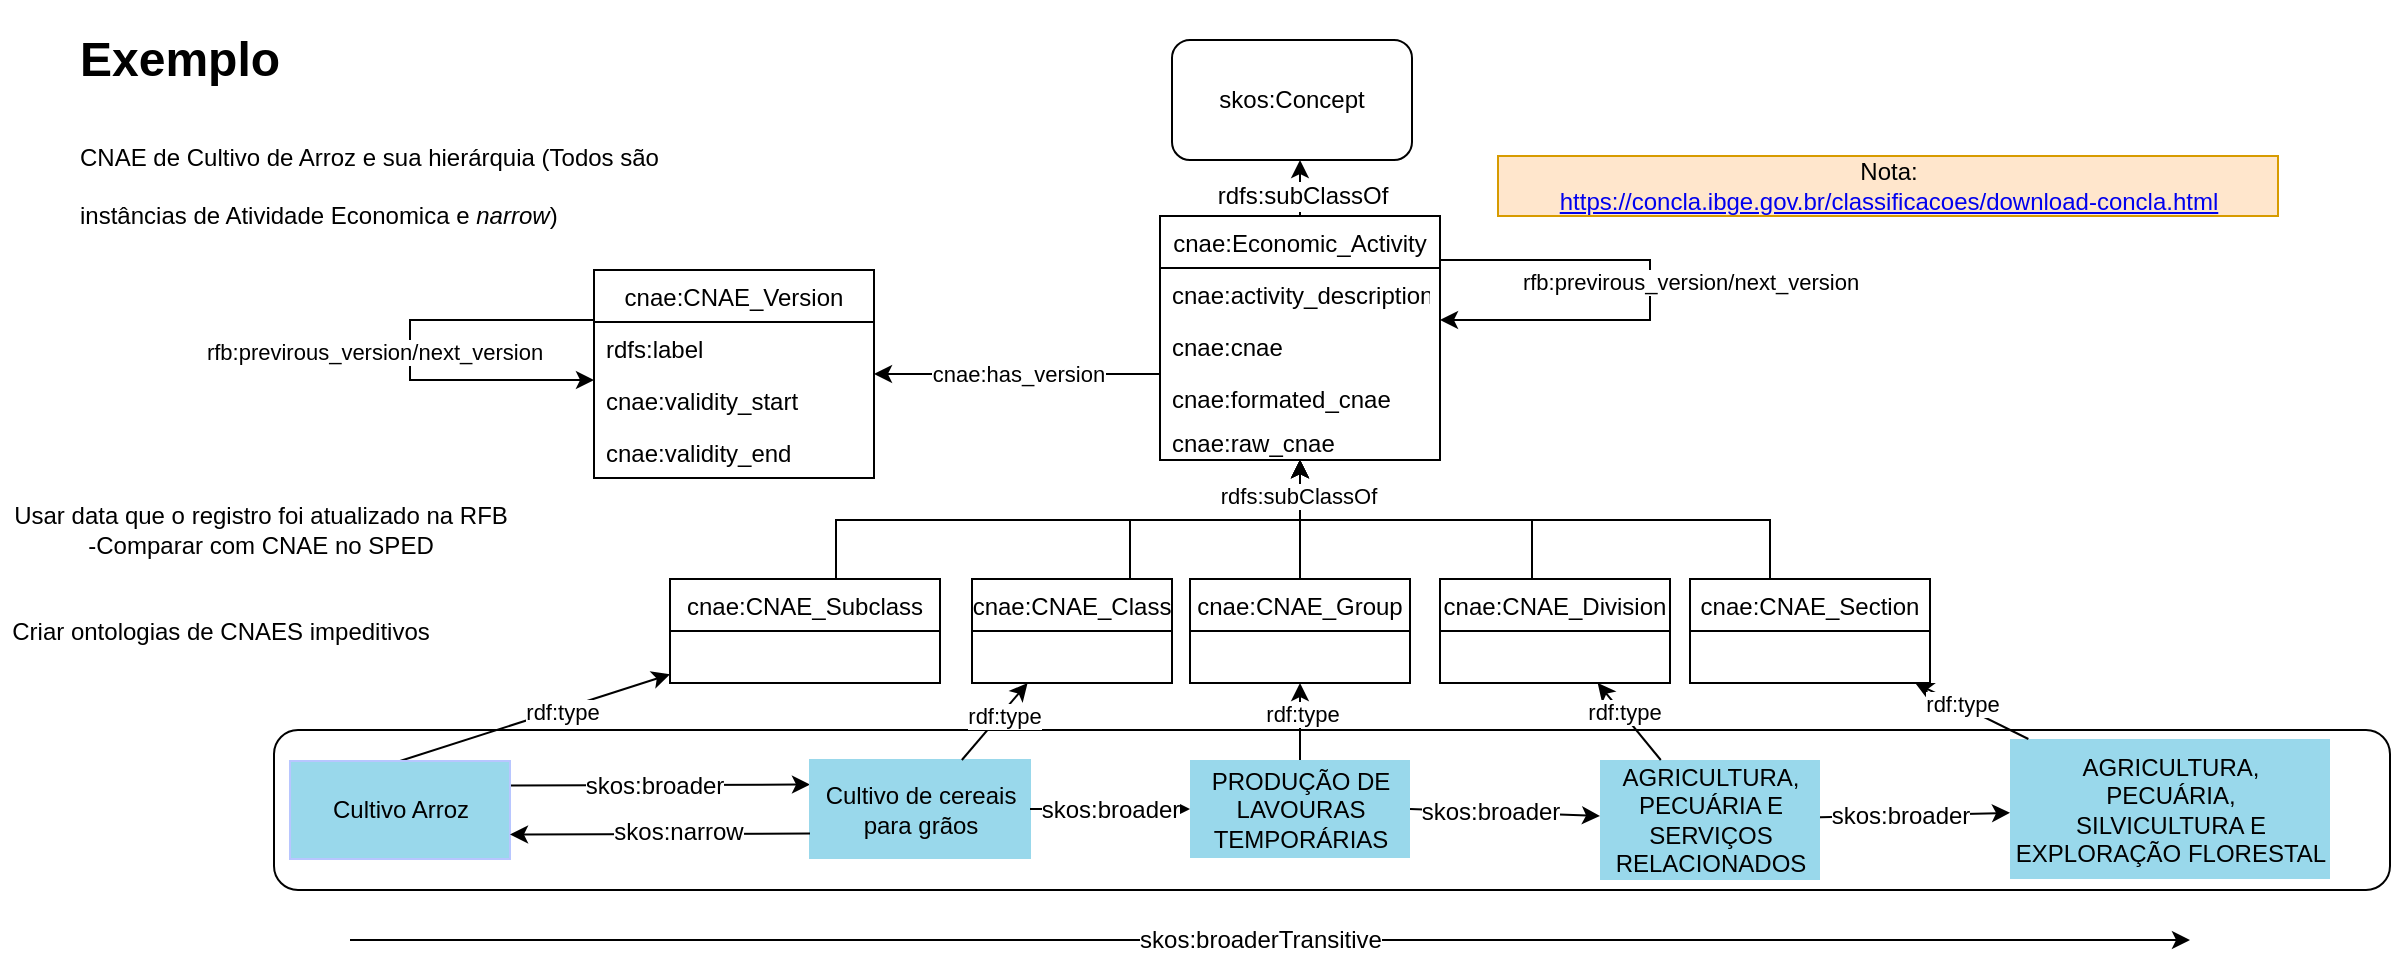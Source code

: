 <mxfile version="13.1.3" type="google"><diagram id="Sc8kBxWDKw5be6QDndy1" name="Page-1"><mxGraphModel dx="281" dy="2826" grid="1" gridSize="10" guides="1" tooltips="1" connect="1" arrows="1" fold="1" page="1" pageScale="1" pageWidth="827" pageHeight="1169" math="0" shadow="0"><root><mxCell id="0"/><mxCell id="1" parent="0"/><mxCell id="JBwfZQlHUTtHvgteG8wi-15" value="rdf:type" style="edgeStyle=orthogonalEdgeStyle;rounded=0;orthogonalLoop=1;jettySize=auto;html=1;fontSize=12;" parent="1" edge="1"><mxGeometry x="-0.056" relative="1" as="geometry"><Array as="points"><mxPoint x="1180" y="-185"/><mxPoint x="1180" y="-360"/></Array><mxPoint as="offset"/><mxPoint x="1300" y="-185.5" as="sourcePoint"/></mxGeometry></mxCell><mxCell id="JBwfZQlHUTtHvgteG8wi-16" style="edgeStyle=orthogonalEdgeStyle;rounded=0;orthogonalLoop=1;jettySize=auto;html=1;fontSize=12;" parent="1" edge="1"><mxGeometry relative="1" as="geometry"><Array as="points"><mxPoint x="1580" y="-130"/><mxPoint x="1160" y="-130"/><mxPoint x="1160" y="-370"/></Array><mxPoint x="1580" y="-161" as="sourcePoint"/></mxGeometry></mxCell><mxCell id="JBwfZQlHUTtHvgteG8wi-18" style="edgeStyle=orthogonalEdgeStyle;rounded=0;orthogonalLoop=1;jettySize=auto;html=1;fontSize=12;" parent="1" edge="1"><mxGeometry relative="1" as="geometry"><Array as="points"><mxPoint x="1785" y="-110"/><mxPoint x="1140" y="-110"/><mxPoint x="1140" y="-381"/></Array><mxPoint x="1785" y="-161" as="sourcePoint"/></mxGeometry></mxCell><mxCell id="JBwfZQlHUTtHvgteG8wi-20" style="edgeStyle=orthogonalEdgeStyle;rounded=0;orthogonalLoop=1;jettySize=auto;html=1;fontSize=12;" parent="1" edge="1"><mxGeometry relative="1" as="geometry"><Array as="points"><mxPoint x="1990" y="-90"/><mxPoint x="1110" y="-90"/><mxPoint x="1110" y="-394"/></Array><mxPoint x="1990" y="-150" as="sourcePoint"/></mxGeometry></mxCell><mxCell id="y93q0uLFJ4ftit69du5A-1" value="" style="rounded=1;whiteSpace=wrap;html=1;fillColor=#ffffff;" parent="1" vertex="1"><mxGeometry x="1292" y="-985" width="1058" height="80" as="geometry"/></mxCell><mxCell id="y93q0uLFJ4ftit69du5A-14" style="edgeStyle=none;rounded=0;orthogonalLoop=1;jettySize=auto;html=1;exitX=1;exitY=0.25;exitDx=0;exitDy=0;entryX=0;entryY=0.25;entryDx=0;entryDy=0;" parent="1" source="y93q0uLFJ4ftit69du5A-17" target="y93q0uLFJ4ftit69du5A-22" edge="1"><mxGeometry relative="1" as="geometry"/></mxCell><mxCell id="y93q0uLFJ4ftit69du5A-15" value="skos:broader" style="text;html=1;align=center;verticalAlign=middle;resizable=0;points=[];labelBackgroundColor=#ffffff;" parent="y93q0uLFJ4ftit69du5A-14" vertex="1" connectable="0"><mxGeometry x="-0.356" relative="1" as="geometry"><mxPoint x="23" as="offset"/></mxGeometry></mxCell><mxCell id="y93q0uLFJ4ftit69du5A-92" style="rounded=0;orthogonalLoop=1;jettySize=auto;html=1;exitX=0.5;exitY=0;exitDx=0;exitDy=0;" parent="1" source="y93q0uLFJ4ftit69du5A-17" target="y93q0uLFJ4ftit69du5A-45" edge="1"><mxGeometry relative="1" as="geometry"/></mxCell><mxCell id="y93q0uLFJ4ftit69du5A-93" value="rdf:type" style="edgeLabel;html=1;align=center;verticalAlign=middle;resizable=0;points=[];" parent="y93q0uLFJ4ftit69du5A-92" vertex="1" connectable="0"><mxGeometry x="0.196" y="-1" relative="1" as="geometry"><mxPoint as="offset"/></mxGeometry></mxCell><mxCell id="y93q0uLFJ4ftit69du5A-17" value="Cultivo Arroz" style="html=1;fillColor=#99D8EB;strokeColor=#B8C6FF;" parent="1" vertex="1"><mxGeometry x="1300" y="-969.5" width="110" height="49" as="geometry"/></mxCell><mxCell id="y93q0uLFJ4ftit69du5A-22" value="Cultivo de cereais&lt;br&gt;para grãos" style="html=1;fillColor=#99D8EB;strokeColor=#99D8EB;" parent="1" vertex="1"><mxGeometry x="1560" y="-970" width="110" height="49" as="geometry"/></mxCell><mxCell id="y93q0uLFJ4ftit69du5A-23" value="Nota:&lt;br&gt;&lt;a href=&quot;https://concla.ibge.gov.br/classificacoes/download-concla.html&quot;&gt;https://concla.ibge.gov.br/classificacoes/download-concla.html&lt;/a&gt;" style="text;html=1;align=center;verticalAlign=middle;resizable=0;points=[];autosize=1;fillColor=#ffe6cc;strokeColor=#d79b00;" parent="1" vertex="1"><mxGeometry x="1904" y="-1272" width="390" height="30" as="geometry"/></mxCell><mxCell id="y93q0uLFJ4ftit69du5A-24" style="edgeStyle=none;rounded=0;orthogonalLoop=1;jettySize=auto;html=1;exitX=1;exitY=0.5;exitDx=0;exitDy=0;" parent="1" source="y93q0uLFJ4ftit69du5A-28" target="y93q0uLFJ4ftit69du5A-31" edge="1"><mxGeometry relative="1" as="geometry"/></mxCell><mxCell id="y93q0uLFJ4ftit69du5A-25" value="skos:broader" style="text;html=1;align=center;verticalAlign=middle;resizable=0;points=[];labelBackgroundColor=#ffffff;" parent="y93q0uLFJ4ftit69du5A-24" vertex="1" connectable="0"><mxGeometry x="-0.356" relative="1" as="geometry"><mxPoint x="9" as="offset"/></mxGeometry></mxCell><mxCell id="y93q0uLFJ4ftit69du5A-28" value="PRODUÇÃO DE &lt;br&gt;LAVOURAS &lt;br&gt;TEMPORÁRIAS" style="html=1;fillColor=#99D8EB;strokeColor=none;" parent="1" vertex="1"><mxGeometry x="1750" y="-970" width="110" height="49" as="geometry"/></mxCell><mxCell id="y93q0uLFJ4ftit69du5A-31" value="AGRICULTURA, &lt;br&gt;PECUÁRIA E &lt;br&gt;SERVIÇOS &lt;br&gt;RELACIONADOS" style="html=1;fillColor=#99D8EB;strokeColor=none;" parent="1" vertex="1"><mxGeometry x="1955" y="-970" width="110" height="60" as="geometry"/></mxCell><mxCell id="y93q0uLFJ4ftit69du5A-36" style="edgeStyle=none;rounded=0;orthogonalLoop=1;jettySize=auto;html=1;" parent="1" source="y93q0uLFJ4ftit69du5A-22" target="y93q0uLFJ4ftit69du5A-28" edge="1"><mxGeometry relative="1" as="geometry"><mxPoint x="1450" y="-860" as="sourcePoint"/><mxPoint x="1555" y="-935.5" as="targetPoint"/></mxGeometry></mxCell><mxCell id="y93q0uLFJ4ftit69du5A-37" value="skos:broader" style="text;html=1;align=center;verticalAlign=middle;resizable=0;points=[];labelBackgroundColor=#ffffff;" parent="y93q0uLFJ4ftit69du5A-36" vertex="1" connectable="0"><mxGeometry x="-0.356" relative="1" as="geometry"><mxPoint x="14" as="offset"/></mxGeometry></mxCell><mxCell id="y93q0uLFJ4ftit69du5A-38" style="edgeStyle=none;rounded=0;orthogonalLoop=1;jettySize=auto;html=1;" parent="1" source="y93q0uLFJ4ftit69du5A-31" target="y93q0uLFJ4ftit69du5A-42" edge="1"><mxGeometry relative="1" as="geometry"><mxPoint x="2080" y="-945.5" as="sourcePoint"/></mxGeometry></mxCell><mxCell id="y93q0uLFJ4ftit69du5A-39" value="skos:broader" style="text;html=1;align=center;verticalAlign=middle;resizable=0;points=[];labelBackgroundColor=#ffffff;" parent="y93q0uLFJ4ftit69du5A-38" vertex="1" connectable="0"><mxGeometry x="-0.356" relative="1" as="geometry"><mxPoint x="9" as="offset"/></mxGeometry></mxCell><mxCell id="y93q0uLFJ4ftit69du5A-42" value="AGRICULTURA, &lt;br&gt;PECUÁRIA, &lt;br&gt;SILVICULTURA E &lt;br&gt;EXPLORAÇÃO FLORESTAL" style="html=1;fillColor=#99D8EB;strokeColor=none;" parent="1" vertex="1"><mxGeometry x="2160" y="-980.5" width="160" height="70" as="geometry"/></mxCell><mxCell id="y93q0uLFJ4ftit69du5A-47" style="edgeStyle=none;rounded=0;orthogonalLoop=1;jettySize=auto;html=1;entryX=1;entryY=0.75;entryDx=0;entryDy=0;exitX=0;exitY=0.75;exitDx=0;exitDy=0;" parent="1" source="y93q0uLFJ4ftit69du5A-22" target="y93q0uLFJ4ftit69du5A-17" edge="1"><mxGeometry relative="1" as="geometry"><mxPoint x="1440" y="-935.5" as="sourcePoint"/><mxPoint x="1490" y="-870" as="targetPoint"/></mxGeometry></mxCell><mxCell id="y93q0uLFJ4ftit69du5A-48" value="skos:narrow" style="text;html=1;align=center;verticalAlign=middle;resizable=0;points=[];labelBackgroundColor=#ffffff;" parent="y93q0uLFJ4ftit69du5A-47" vertex="1" connectable="0"><mxGeometry x="-0.356" relative="1" as="geometry"><mxPoint x="-18" y="-0.75" as="offset"/></mxGeometry></mxCell><mxCell id="y93q0uLFJ4ftit69du5A-52" value="&lt;h1&gt;&lt;span&gt;Exemplo&lt;/span&gt;&lt;/h1&gt;&lt;h1&gt;&lt;span style=&quot;font-size: 12px ; font-weight: normal&quot;&gt;CNAE de Cultivo de Arroz e sua hierárquia (Todos são instâncias de Atividade Economica e &lt;i&gt;narrow&lt;/i&gt;)&lt;/span&gt;&lt;br&gt;&lt;/h1&gt;" style="text;html=1;strokeColor=none;fillColor=none;spacing=5;spacingTop=-20;whiteSpace=wrap;overflow=hidden;rounded=0;" parent="1" vertex="1"><mxGeometry x="1189.5" y="-1340" width="345" height="118" as="geometry"/></mxCell><mxCell id="y93q0uLFJ4ftit69du5A-53" value="skos:Concept" style="rounded=1;whiteSpace=wrap;html=1;fillColor=#ffffff;" parent="1" vertex="1"><mxGeometry x="1741" y="-1330" width="120" height="60" as="geometry"/></mxCell><mxCell id="y93q0uLFJ4ftit69du5A-66" style="edgeStyle=orthogonalEdgeStyle;rounded=0;orthogonalLoop=1;jettySize=auto;html=1;" parent="1" source="y93q0uLFJ4ftit69du5A-73" target="y93q0uLFJ4ftit69du5A-68" edge="1"><mxGeometry relative="1" as="geometry"><Array as="points"><mxPoint x="1650" y="-1163"/><mxPoint x="1650" y="-1163"/></Array></mxGeometry></mxCell><mxCell id="y93q0uLFJ4ftit69du5A-67" value="cnae:has_version" style="edgeLabel;html=1;align=center;verticalAlign=middle;resizable=0;points=[];" parent="y93q0uLFJ4ftit69du5A-66" vertex="1" connectable="0"><mxGeometry x="0.2" y="1" relative="1" as="geometry"><mxPoint x="15" y="-1" as="offset"/></mxGeometry></mxCell><mxCell id="y93q0uLFJ4ftit69du5A-72" value="Usar data que o registro foi atualizado na RFB&lt;br&gt;-Comparar com CNAE no SPED" style="text;html=1;align=center;verticalAlign=middle;resizable=0;points=[];autosize=1;" parent="1" vertex="1"><mxGeometry x="1155" y="-1100" width="260" height="30" as="geometry"/></mxCell><mxCell id="y93q0uLFJ4ftit69du5A-77" value="Criar ontologias de CNAES impeditivos" style="text;html=1;align=center;verticalAlign=middle;resizable=0;points=[];autosize=1;" parent="1" vertex="1"><mxGeometry x="1155" y="-1044.48" width="220" height="20" as="geometry"/></mxCell><mxCell id="y93q0uLFJ4ftit69du5A-78" style="edgeStyle=orthogonalEdgeStyle;rounded=0;orthogonalLoop=1;jettySize=auto;html=1;" parent="1" source="y93q0uLFJ4ftit69du5A-68" target="y93q0uLFJ4ftit69du5A-68" edge="1"><mxGeometry relative="1" as="geometry"><Array as="points"><mxPoint x="1360" y="-1190"/><mxPoint x="1360" y="-1160"/></Array></mxGeometry></mxCell><mxCell id="y93q0uLFJ4ftit69du5A-79" value="rfb:previrous_version/next_version" style="edgeLabel;html=1;align=center;verticalAlign=middle;resizable=0;points=[];" parent="y93q0uLFJ4ftit69du5A-78" vertex="1" connectable="0"><mxGeometry x="0.168" y="1" relative="1" as="geometry"><mxPoint x="-21" y="-13" as="offset"/></mxGeometry></mxCell><mxCell id="y93q0uLFJ4ftit69du5A-73" value="cnae:Economic_Activity" style="swimlane;fontStyle=0;childLayout=stackLayout;horizontal=1;startSize=26;fillColor=none;horizontalStack=0;resizeParent=1;resizeParentMax=0;resizeLast=0;collapsible=1;marginBottom=0;" parent="1" vertex="1"><mxGeometry x="1735" y="-1242" width="140" height="122" as="geometry"/></mxCell><mxCell id="y93q0uLFJ4ftit69du5A-74" value="cnae:activity_description" style="text;strokeColor=none;fillColor=none;align=left;verticalAlign=top;spacingLeft=4;spacingRight=4;overflow=hidden;rotatable=0;points=[[0,0.5],[1,0.5]];portConstraint=eastwest;fontSize=12;" parent="y93q0uLFJ4ftit69du5A-73" vertex="1"><mxGeometry y="26" width="140" height="26" as="geometry"/></mxCell><mxCell id="y93q0uLFJ4ftit69du5A-75" value="cnae:cnae" style="text;strokeColor=none;fillColor=none;align=left;verticalAlign=top;spacingLeft=4;spacingRight=4;overflow=hidden;rotatable=0;points=[[0,0.5],[1,0.5]];portConstraint=eastwest;fontSize=12;" parent="y93q0uLFJ4ftit69du5A-73" vertex="1"><mxGeometry y="52" width="140" height="26" as="geometry"/></mxCell><mxCell id="XiTsbmm6MJs8bPWCoYMM-1" style="edgeStyle=orthogonalEdgeStyle;rounded=0;orthogonalLoop=1;jettySize=auto;html=1;" parent="y93q0uLFJ4ftit69du5A-73" source="y93q0uLFJ4ftit69du5A-73" target="y93q0uLFJ4ftit69du5A-74" edge="1"><mxGeometry relative="1" as="geometry"><Array as="points"><mxPoint x="245" y="22"/><mxPoint x="245" y="52"/></Array><mxPoint x="-273" y="22" as="sourcePoint"/><mxPoint x="-273" y="52" as="targetPoint"/></mxGeometry></mxCell><mxCell id="XiTsbmm6MJs8bPWCoYMM-2" value="rfb:previrous_version/next_version" style="edgeLabel;html=1;align=center;verticalAlign=middle;resizable=0;points=[];" parent="XiTsbmm6MJs8bPWCoYMM-1" vertex="1" connectable="0"><mxGeometry x="0.168" y="1" relative="1" as="geometry"><mxPoint x="25" y="-20" as="offset"/></mxGeometry></mxCell><mxCell id="waSErj5R9JHbzCVMM7Bn-1" value="cnae:formated_cnae" style="text;strokeColor=none;fillColor=none;align=left;verticalAlign=top;spacingLeft=4;spacingRight=4;overflow=hidden;rotatable=0;points=[[0,0.5],[1,0.5]];portConstraint=eastwest;fontSize=12;" vertex="1" parent="y93q0uLFJ4ftit69du5A-73"><mxGeometry y="78" width="140" height="22" as="geometry"/></mxCell><mxCell id="waSErj5R9JHbzCVMM7Bn-2" value="cnae:raw_cnae" style="text;strokeColor=none;fillColor=none;align=left;verticalAlign=top;spacingLeft=4;spacingRight=4;overflow=hidden;rotatable=0;points=[[0,0.5],[1,0.5]];portConstraint=eastwest;fontSize=12;" vertex="1" parent="y93q0uLFJ4ftit69du5A-73"><mxGeometry y="100" width="140" height="22" as="geometry"/></mxCell><mxCell id="y93q0uLFJ4ftit69du5A-80" style="edgeStyle=orthogonalEdgeStyle;rounded=0;orthogonalLoop=1;jettySize=auto;html=1;" parent="1" source="y93q0uLFJ4ftit69du5A-73" target="y93q0uLFJ4ftit69du5A-53" edge="1"><mxGeometry relative="1" as="geometry"><mxPoint x="1415" y="-1046" as="sourcePoint"/><mxPoint x="1820" y="-1114" as="targetPoint"/><Array as="points"><mxPoint x="1805" y="-1250"/><mxPoint x="1805" y="-1250"/></Array></mxGeometry></mxCell><mxCell id="y93q0uLFJ4ftit69du5A-81" value="rdfs:subClassOf" style="text;html=1;align=center;verticalAlign=middle;resizable=0;points=[];labelBackgroundColor=#ffffff;" parent="y93q0uLFJ4ftit69du5A-80" vertex="1" connectable="0"><mxGeometry x="-0.22" y="2" relative="1" as="geometry"><mxPoint x="3" y="1" as="offset"/></mxGeometry></mxCell><mxCell id="y93q0uLFJ4ftit69du5A-87" style="edgeStyle=orthogonalEdgeStyle;rounded=0;orthogonalLoop=1;jettySize=auto;html=1;exitX=0.5;exitY=0;exitDx=0;exitDy=0;" parent="1" source="y93q0uLFJ4ftit69du5A-46" target="y93q0uLFJ4ftit69du5A-73" edge="1"><mxGeometry relative="1" as="geometry"><Array as="points"><mxPoint x="1720" y="-1090"/><mxPoint x="1805" y="-1090"/></Array></mxGeometry></mxCell><mxCell id="y93q0uLFJ4ftit69du5A-88" style="edgeStyle=orthogonalEdgeStyle;rounded=0;orthogonalLoop=1;jettySize=auto;html=1;exitX=0.5;exitY=0;exitDx=0;exitDy=0;" parent="1" source="y93q0uLFJ4ftit69du5A-57" target="y93q0uLFJ4ftit69du5A-73" edge="1"><mxGeometry relative="1" as="geometry"><Array as="points"><mxPoint x="1805" y="-1060"/></Array></mxGeometry></mxCell><mxCell id="y93q0uLFJ4ftit69du5A-57" value="cnae:CNAE_Group" style="swimlane;fontStyle=0;childLayout=stackLayout;horizontal=1;startSize=26;horizontalStack=0;resizeParent=1;resizeParentMax=0;resizeLast=0;collapsible=1;marginBottom=0;" parent="1" vertex="1"><mxGeometry x="1750" y="-1060.48" width="110" height="52" as="geometry"><mxRectangle x="1755" y="-1056" width="100" height="26" as="alternateBounds"/></mxGeometry></mxCell><mxCell id="y93q0uLFJ4ftit69du5A-90" style="edgeStyle=orthogonalEdgeStyle;rounded=0;orthogonalLoop=1;jettySize=auto;html=1;exitX=0.5;exitY=0;exitDx=0;exitDy=0;" parent="1" source="y93q0uLFJ4ftit69du5A-55" target="y93q0uLFJ4ftit69du5A-73" edge="1"><mxGeometry relative="1" as="geometry"><Array as="points"><mxPoint x="2040" y="-1060"/><mxPoint x="2040" y="-1090"/><mxPoint x="1805" y="-1090"/></Array></mxGeometry></mxCell><mxCell id="y93q0uLFJ4ftit69du5A-89" style="edgeStyle=orthogonalEdgeStyle;rounded=0;orthogonalLoop=1;jettySize=auto;html=1;exitX=0.5;exitY=0;exitDx=0;exitDy=0;" parent="1" source="y93q0uLFJ4ftit69du5A-56" target="y93q0uLFJ4ftit69du5A-73" edge="1"><mxGeometry relative="1" as="geometry"><Array as="points"><mxPoint x="1921" y="-1090"/><mxPoint x="1805" y="-1090"/></Array></mxGeometry></mxCell><mxCell id="y93q0uLFJ4ftit69du5A-56" value="cnae:CNAE_Division" style="swimlane;fontStyle=0;childLayout=stackLayout;horizontal=1;startSize=26;horizontalStack=0;resizeParent=1;resizeParentMax=0;resizeLast=0;collapsible=1;marginBottom=0;" parent="1" vertex="1"><mxGeometry x="1875" y="-1060.48" width="115" height="52" as="geometry"><mxRectangle x="1959" y="-1056" width="100" height="26" as="alternateBounds"/></mxGeometry></mxCell><mxCell id="y93q0uLFJ4ftit69du5A-86" value="" style="edgeStyle=orthogonalEdgeStyle;rounded=0;orthogonalLoop=1;jettySize=auto;html=1;" parent="1" source="y93q0uLFJ4ftit69du5A-45" target="y93q0uLFJ4ftit69du5A-73" edge="1"><mxGeometry relative="1" as="geometry"><mxPoint x="1612.5" y="-1140.48" as="targetPoint"/><Array as="points"><mxPoint x="1573" y="-1090"/><mxPoint x="1805" y="-1090"/></Array></mxGeometry></mxCell><mxCell id="y93q0uLFJ4ftit69du5A-91" value="rdfs:subClassOf" style="edgeLabel;html=1;align=center;verticalAlign=middle;resizable=0;points=[];" parent="y93q0uLFJ4ftit69du5A-86" vertex="1" connectable="0"><mxGeometry x="0.773" y="2" relative="1" as="geometry"><mxPoint x="2" y="-10.35" as="offset"/></mxGeometry></mxCell><mxCell id="y93q0uLFJ4ftit69du5A-94" style="rounded=0;orthogonalLoop=1;jettySize=auto;html=1;" parent="1" source="y93q0uLFJ4ftit69du5A-22" target="y93q0uLFJ4ftit69du5A-46" edge="1"><mxGeometry relative="1" as="geometry"><mxPoint x="1385" y="-960" as="sourcePoint"/><mxPoint x="1570" y="-1010.227" as="targetPoint"/></mxGeometry></mxCell><mxCell id="y93q0uLFJ4ftit69du5A-95" value="rdf:type" style="edgeLabel;html=1;align=center;verticalAlign=middle;resizable=0;points=[];" parent="y93q0uLFJ4ftit69du5A-94" vertex="1" connectable="0"><mxGeometry x="0.196" y="-1" relative="1" as="geometry"><mxPoint as="offset"/></mxGeometry></mxCell><mxCell id="y93q0uLFJ4ftit69du5A-96" style="rounded=0;orthogonalLoop=1;jettySize=auto;html=1;" parent="1" source="y93q0uLFJ4ftit69du5A-28" target="y93q0uLFJ4ftit69du5A-57" edge="1"><mxGeometry relative="1" as="geometry"><mxPoint x="1643.041" y="-960" as="sourcePoint"/><mxPoint x="1694.936" y="-998.48" as="targetPoint"/></mxGeometry></mxCell><mxCell id="y93q0uLFJ4ftit69du5A-97" value="rdf:type" style="edgeLabel;html=1;align=center;verticalAlign=middle;resizable=0;points=[];" parent="y93q0uLFJ4ftit69du5A-96" vertex="1" connectable="0"><mxGeometry x="0.196" y="-1" relative="1" as="geometry"><mxPoint as="offset"/></mxGeometry></mxCell><mxCell id="y93q0uLFJ4ftit69du5A-98" style="rounded=0;orthogonalLoop=1;jettySize=auto;html=1;" parent="1" source="y93q0uLFJ4ftit69du5A-31" target="y93q0uLFJ4ftit69du5A-56" edge="1"><mxGeometry relative="1" as="geometry"><mxPoint x="1818.442" y="-960" as="sourcePoint"/><mxPoint x="1823.847" y="-998.48" as="targetPoint"/></mxGeometry></mxCell><mxCell id="y93q0uLFJ4ftit69du5A-99" value="rdf:type" style="edgeLabel;html=1;align=center;verticalAlign=middle;resizable=0;points=[];" parent="y93q0uLFJ4ftit69du5A-98" vertex="1" connectable="0"><mxGeometry x="0.196" y="-1" relative="1" as="geometry"><mxPoint as="offset"/></mxGeometry></mxCell><mxCell id="y93q0uLFJ4ftit69du5A-100" style="rounded=0;orthogonalLoop=1;jettySize=auto;html=1;" parent="1" source="y93q0uLFJ4ftit69du5A-42" target="y93q0uLFJ4ftit69du5A-55" edge="1"><mxGeometry relative="1" as="geometry"><mxPoint x="1991.581" y="-960" as="sourcePoint"/><mxPoint x="1955.13" y="-998.48" as="targetPoint"/></mxGeometry></mxCell><mxCell id="y93q0uLFJ4ftit69du5A-101" value="rdf:type" style="edgeLabel;html=1;align=center;verticalAlign=middle;resizable=0;points=[];" parent="y93q0uLFJ4ftit69du5A-100" vertex="1" connectable="0"><mxGeometry x="0.196" y="-1" relative="1" as="geometry"><mxPoint as="offset"/></mxGeometry></mxCell><mxCell id="y93q0uLFJ4ftit69du5A-68" value="cnae:CNAE_Version" style="swimlane;fontStyle=0;childLayout=stackLayout;horizontal=1;startSize=26;fillColor=none;horizontalStack=0;resizeParent=1;resizeParentMax=0;resizeLast=0;collapsible=1;marginBottom=0;" parent="1" vertex="1"><mxGeometry x="1452" y="-1215" width="140" height="104" as="geometry"/></mxCell><mxCell id="y93q0uLFJ4ftit69du5A-69" value="rdfs:label" style="text;strokeColor=none;fillColor=none;align=left;verticalAlign=top;spacingLeft=4;spacingRight=4;overflow=hidden;rotatable=0;points=[[0,0.5],[1,0.5]];portConstraint=eastwest;fontSize=12;" parent="y93q0uLFJ4ftit69du5A-68" vertex="1"><mxGeometry y="26" width="140" height="26" as="geometry"/></mxCell><mxCell id="y93q0uLFJ4ftit69du5A-70" value="cnae:validity_start" style="text;strokeColor=none;fillColor=none;align=left;verticalAlign=top;spacingLeft=4;spacingRight=4;overflow=hidden;rotatable=0;points=[[0,0.5],[1,0.5]];portConstraint=eastwest;fontSize=12;" parent="y93q0uLFJ4ftit69du5A-68" vertex="1"><mxGeometry y="52" width="140" height="26" as="geometry"/></mxCell><mxCell id="y93q0uLFJ4ftit69du5A-71" value="cnae:validity_end" style="text;strokeColor=none;fillColor=none;align=left;verticalAlign=top;spacingLeft=4;spacingRight=4;overflow=hidden;rotatable=0;points=[[0,0.5],[1,0.5]];portConstraint=eastwest;fontSize=12;" parent="y93q0uLFJ4ftit69du5A-68" vertex="1"><mxGeometry y="78" width="140" height="26" as="geometry"/></mxCell><mxCell id="A8D7b7JrfPkqbBd33S_E-1" style="edgeStyle=none;rounded=0;orthogonalLoop=1;jettySize=auto;html=1;" parent="1" edge="1"><mxGeometry relative="1" as="geometry"><mxPoint x="1330" y="-880" as="sourcePoint"/><mxPoint x="2250" y="-880" as="targetPoint"/></mxGeometry></mxCell><mxCell id="A8D7b7JrfPkqbBd33S_E-2" value="skos:broaderTransitive" style="text;html=1;align=center;verticalAlign=middle;resizable=0;points=[];labelBackgroundColor=#ffffff;" parent="A8D7b7JrfPkqbBd33S_E-1" vertex="1" connectable="0"><mxGeometry x="-0.356" relative="1" as="geometry"><mxPoint x="159" as="offset"/></mxGeometry></mxCell><mxCell id="y93q0uLFJ4ftit69du5A-55" value="cnae:CNAE_Section" style="swimlane;fontStyle=0;childLayout=stackLayout;horizontal=1;startSize=26;horizontalStack=0;resizeParent=1;resizeParentMax=0;resizeLast=0;collapsible=1;marginBottom=0;" parent="1" vertex="1"><mxGeometry x="2000" y="-1060.48" width="120" height="52" as="geometry"><mxRectangle x="2190" y="-1060.48" width="100" height="26" as="alternateBounds"/></mxGeometry></mxCell><mxCell id="y93q0uLFJ4ftit69du5A-45" value="cnae:CNAE_Subclass" style="swimlane;fontStyle=0;childLayout=stackLayout;horizontal=1;startSize=26;horizontalStack=0;resizeParent=1;resizeParentMax=0;resizeLast=0;collapsible=1;marginBottom=0;" parent="1" vertex="1"><mxGeometry x="1490" y="-1060.48" width="135" height="52" as="geometry"><mxRectangle x="1315" y="-1056" width="120" height="26" as="alternateBounds"/></mxGeometry></mxCell><mxCell id="y93q0uLFJ4ftit69du5A-46" value="cnae:CNAE_Class" style="swimlane;fontStyle=0;childLayout=stackLayout;horizontal=1;startSize=26;horizontalStack=0;resizeParent=1;resizeParentMax=0;resizeLast=0;collapsible=1;marginBottom=0;" parent="1" vertex="1"><mxGeometry x="1641" y="-1060.48" width="100" height="52" as="geometry"><mxRectangle x="1550" y="-1056" width="100" height="26" as="alternateBounds"/></mxGeometry></mxCell></root></mxGraphModel></diagram></mxfile>